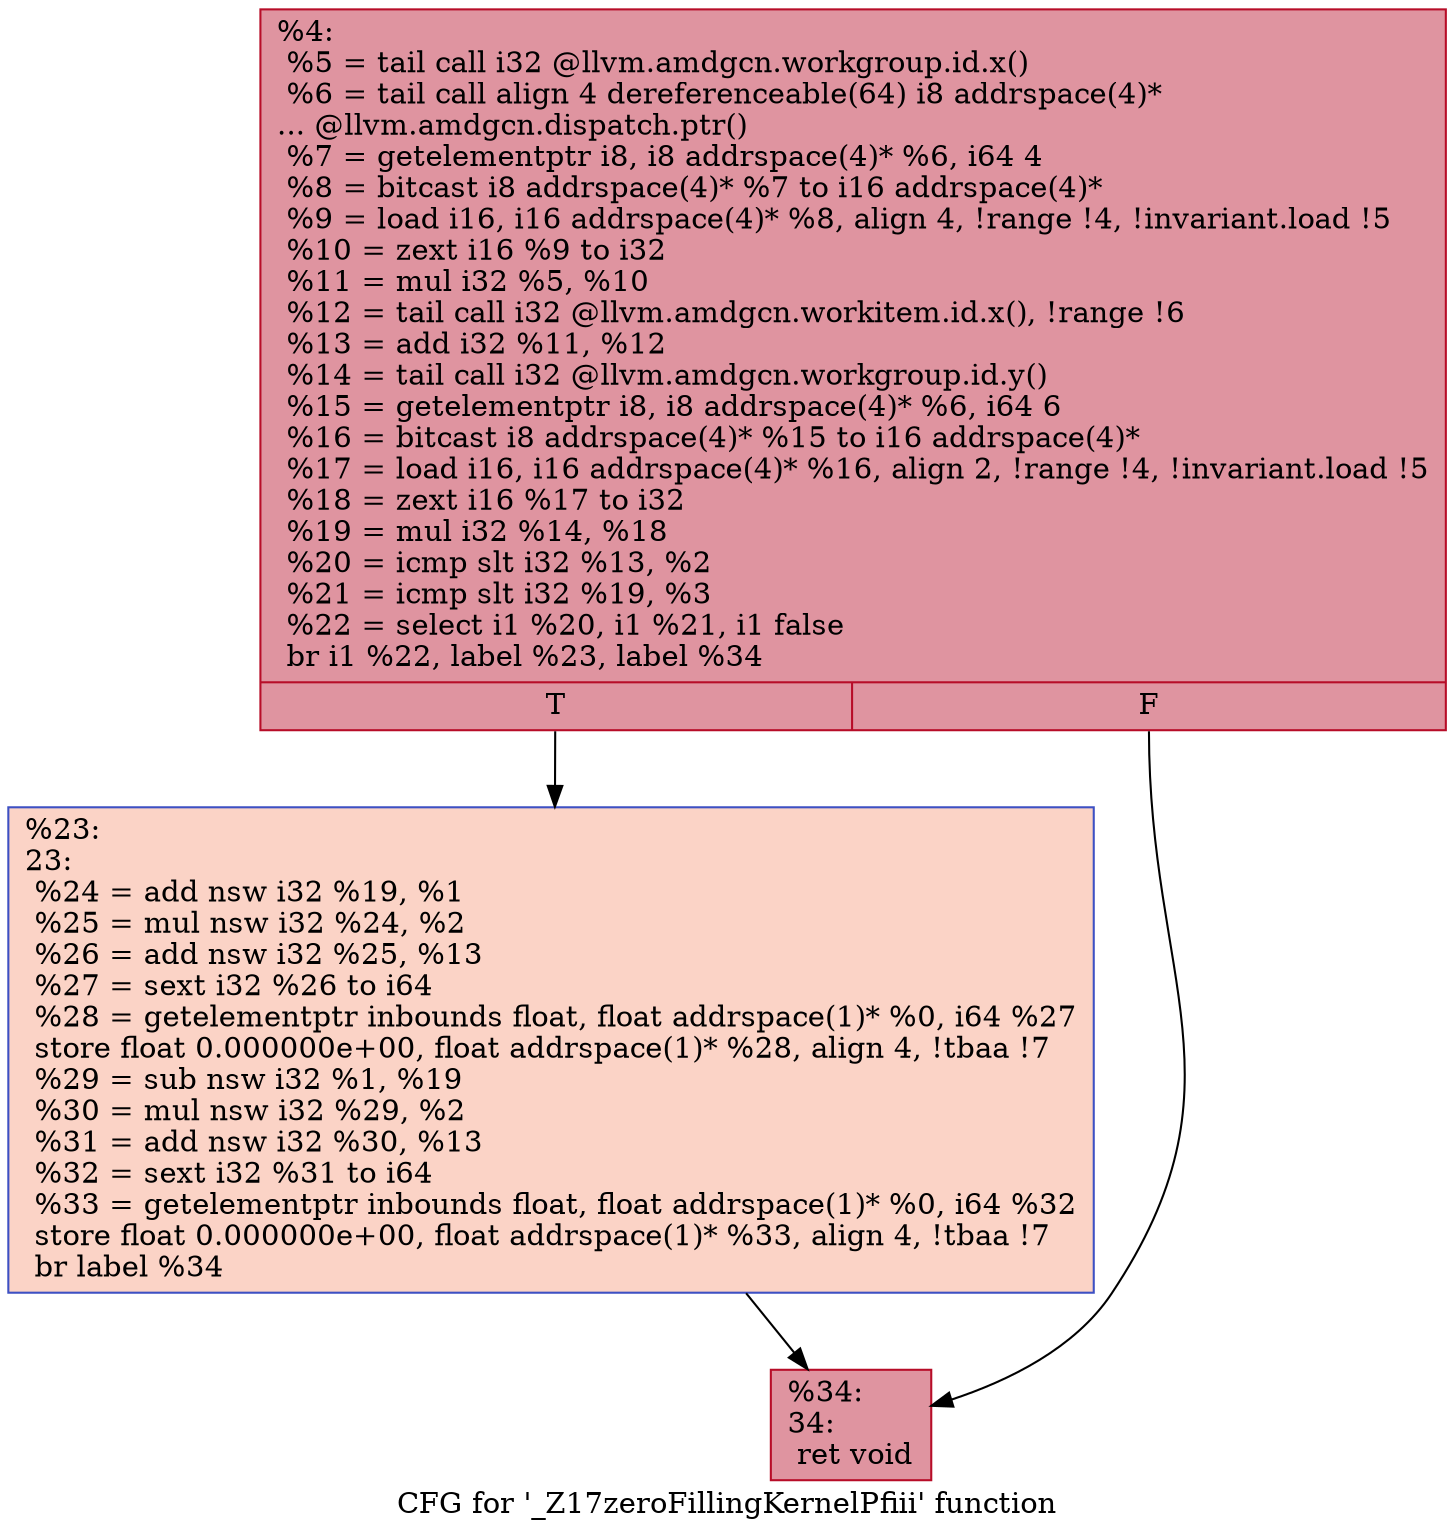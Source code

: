 digraph "CFG for '_Z17zeroFillingKernelPfiii' function" {
	label="CFG for '_Z17zeroFillingKernelPfiii' function";

	Node0x4d952c0 [shape=record,color="#b70d28ff", style=filled, fillcolor="#b70d2870",label="{%4:\l  %5 = tail call i32 @llvm.amdgcn.workgroup.id.x()\l  %6 = tail call align 4 dereferenceable(64) i8 addrspace(4)*\l... @llvm.amdgcn.dispatch.ptr()\l  %7 = getelementptr i8, i8 addrspace(4)* %6, i64 4\l  %8 = bitcast i8 addrspace(4)* %7 to i16 addrspace(4)*\l  %9 = load i16, i16 addrspace(4)* %8, align 4, !range !4, !invariant.load !5\l  %10 = zext i16 %9 to i32\l  %11 = mul i32 %5, %10\l  %12 = tail call i32 @llvm.amdgcn.workitem.id.x(), !range !6\l  %13 = add i32 %11, %12\l  %14 = tail call i32 @llvm.amdgcn.workgroup.id.y()\l  %15 = getelementptr i8, i8 addrspace(4)* %6, i64 6\l  %16 = bitcast i8 addrspace(4)* %15 to i16 addrspace(4)*\l  %17 = load i16, i16 addrspace(4)* %16, align 2, !range !4, !invariant.load !5\l  %18 = zext i16 %17 to i32\l  %19 = mul i32 %14, %18\l  %20 = icmp slt i32 %13, %2\l  %21 = icmp slt i32 %19, %3\l  %22 = select i1 %20, i1 %21, i1 false\l  br i1 %22, label %23, label %34\l|{<s0>T|<s1>F}}"];
	Node0x4d952c0:s0 -> Node0x4d984b0;
	Node0x4d952c0:s1 -> Node0x4d98540;
	Node0x4d984b0 [shape=record,color="#3d50c3ff", style=filled, fillcolor="#f59c7d70",label="{%23:\l23:                                               \l  %24 = add nsw i32 %19, %1\l  %25 = mul nsw i32 %24, %2\l  %26 = add nsw i32 %25, %13\l  %27 = sext i32 %26 to i64\l  %28 = getelementptr inbounds float, float addrspace(1)* %0, i64 %27\l  store float 0.000000e+00, float addrspace(1)* %28, align 4, !tbaa !7\l  %29 = sub nsw i32 %1, %19\l  %30 = mul nsw i32 %29, %2\l  %31 = add nsw i32 %30, %13\l  %32 = sext i32 %31 to i64\l  %33 = getelementptr inbounds float, float addrspace(1)* %0, i64 %32\l  store float 0.000000e+00, float addrspace(1)* %33, align 4, !tbaa !7\l  br label %34\l}"];
	Node0x4d984b0 -> Node0x4d98540;
	Node0x4d98540 [shape=record,color="#b70d28ff", style=filled, fillcolor="#b70d2870",label="{%34:\l34:                                               \l  ret void\l}"];
}
